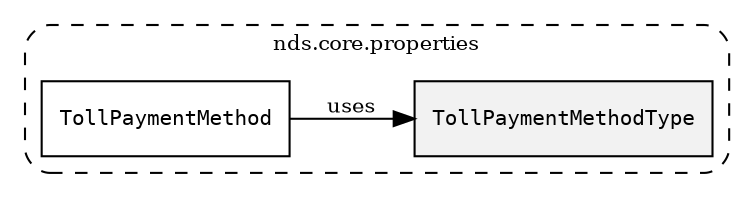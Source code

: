 /**
 * This dot file creates symbol collaboration diagram for TollPaymentMethodType.
 */
digraph ZSERIO
{
    node [shape=box, fontsize=10];
    rankdir="LR";
    fontsize=10;
    tooltip="TollPaymentMethodType collaboration diagram";

    subgraph "cluster_nds.core.properties"
    {
        style="dashed, rounded";
        label="nds.core.properties";
        tooltip="Package nds.core.properties";
        href="../../../content/packages/nds.core.properties.html#Package-nds-core-properties";
        target="_parent";

        "TollPaymentMethodType" [style="filled", fillcolor="#0000000D", target="_parent", label=<<font face="monospace"><table align="center" border="0" cellspacing="0" cellpadding="0"><tr><td href="../../../content/packages/nds.core.properties.html#Enum-TollPaymentMethodType" title="Enum defined in nds.core.properties">TollPaymentMethodType</td></tr></table></font>>];
        "TollPaymentMethod" [target="_parent", label=<<font face="monospace"><table align="center" border="0" cellspacing="0" cellpadding="0"><tr><td href="../../../content/packages/nds.core.properties.html#Structure-TollPaymentMethod" title="Structure defined in nds.core.properties">TollPaymentMethod</td></tr></table></font>>];
    }

    "TollPaymentMethod" -> "TollPaymentMethodType" [label="uses", fontsize=10];
}
